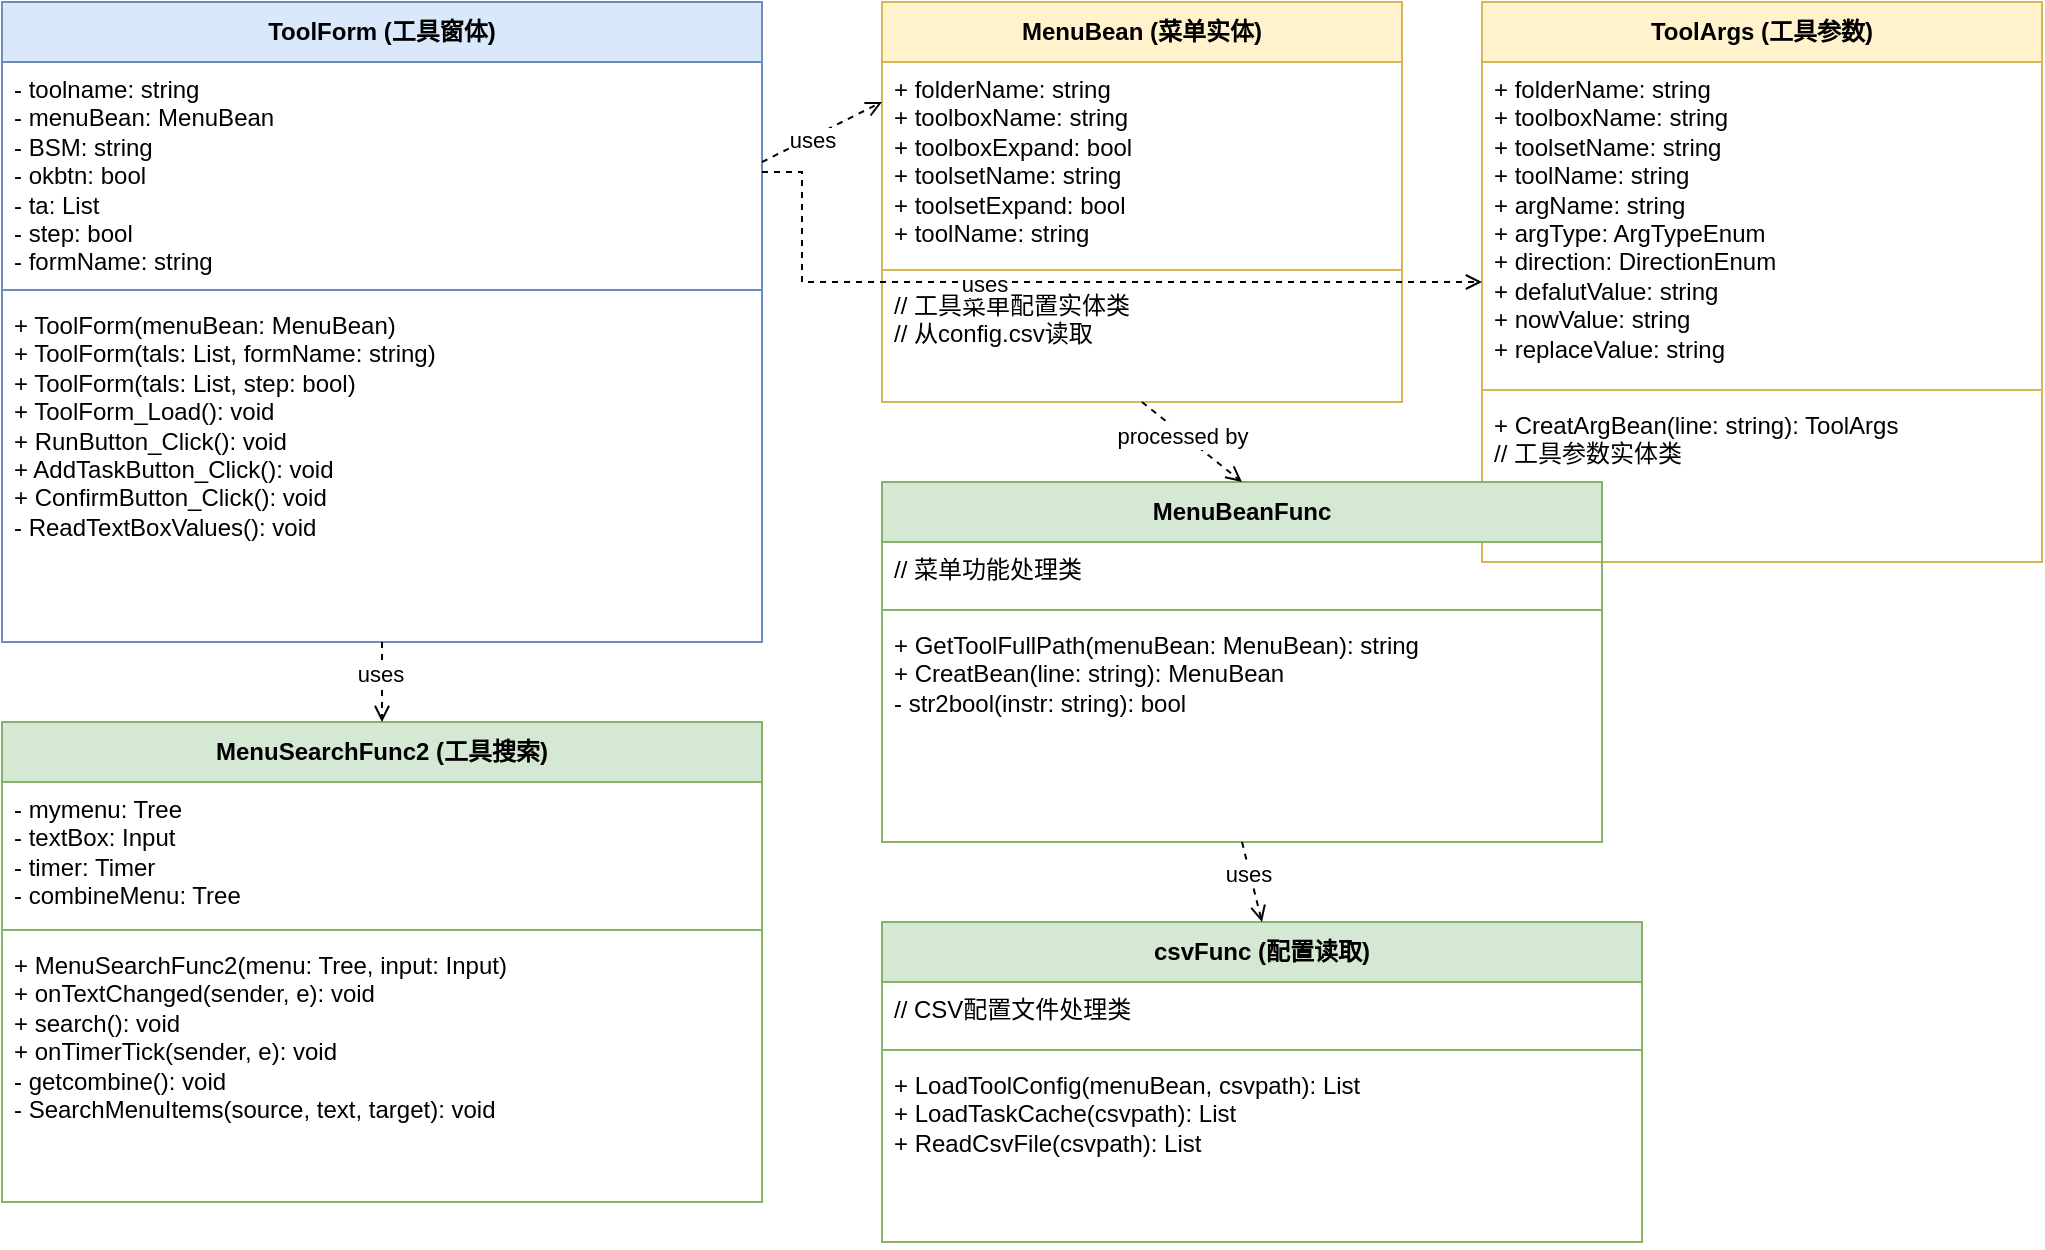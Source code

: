 <mxfile version="22.0.0" type="device">
  <diagram name="质检工具模块" id="tool-module">
    <mxGraphModel dx="1422" dy="794" grid="1" gridSize="10" guides="1" tooltips="1" connect="1" arrows="1" fold="1" page="1" pageScale="1" pageWidth="1169" pageHeight="827" math="0" shadow="0">
      <root>
        <mxCell id="0" />
        <mxCell id="1" parent="0" />
        
        <!-- ToolForm 类 -->
        <mxCell id="ToolForm" value="&lt;b&gt;ToolForm (工具窗体)&lt;/b&gt;" style="swimlane;fontStyle=0;childLayout=stackLayout;horizontal=1;startSize=30;horizontalStack=0;resizeParent=1;resizeParentMax=0;resizeLast=0;collapsible=1;marginBottom=0;whiteSpace=wrap;html=1;fillColor=#dae8fc;strokeColor=#6c8ebf;" vertex="1" parent="1">
          <mxGeometry x="40" y="40" width="380" height="320" as="geometry" />
        </mxCell>
        <mxCell id="ToolForm-fields" value="- toolname: string&#xa;- menuBean: MenuBean&#xa;- BSM: string&#xa;- okbtn: bool&#xa;- ta: List&lt;ToolArgs&gt;&#xa;- step: bool&#xa;- formName: string" style="text;strokeColor=none;fillColor=none;align=left;verticalAlign=top;spacingLeft=4;spacingRight=4;overflow=hidden;rotatable=0;points=[[0,0.5],[1,0.5]];portConstraint=eastwest;whiteSpace=wrap;html=1;" vertex="1" parent="ToolForm">
          <mxGeometry y="30" width="380" height="110" as="geometry" />
        </mxCell>
        <mxCell id="ToolForm-line" value="" style="line;strokeWidth=1;fillColor=none;align=left;verticalAlign=middle;spacingTop=-1;spacingLeft=3;spacingRight=3;rotatable=0;labelPosition=right;points=[];portConstraint=eastwest;strokeColor=inherit;" vertex="1" parent="ToolForm">
          <mxGeometry y="140" width="380" height="8" as="geometry" />
        </mxCell>
        <mxCell id="ToolForm-methods" value="+ ToolForm(menuBean: MenuBean)&#xa;+ ToolForm(tals: List&lt;ToolArgs&gt;, formName: string)&#xa;+ ToolForm(tals: List&lt;ToolArgs&gt;, step: bool)&#xa;+ ToolForm_Load(): void&#xa;+ RunButton_Click(): void&#xa;+ AddTaskButton_Click(): void&#xa;+ ConfirmButton_Click(): void&#xa;- ReadTextBoxValues(): void" style="text;strokeColor=none;fillColor=none;align=left;verticalAlign=top;spacingLeft=4;spacingRight=4;overflow=hidden;rotatable=0;points=[[0,0.5],[1,0.5]];portConstraint=eastwest;whiteSpace=wrap;html=1;" vertex="1" parent="ToolForm">
          <mxGeometry y="148" width="380" height="172" as="geometry" />
        </mxCell>
        
        <!-- MenuBean 类 -->
        <mxCell id="MenuBean" value="&lt;b&gt;MenuBean (菜单实体)&lt;/b&gt;" style="swimlane;fontStyle=0;childLayout=stackLayout;horizontal=1;startSize=30;horizontalStack=0;resizeParent=1;resizeParentMax=0;resizeLast=0;collapsible=1;marginBottom=0;whiteSpace=wrap;html=1;fillColor=#fff2cc;strokeColor=#d6b656;" vertex="1" parent="1">
          <mxGeometry x="480" y="40" width="260" height="200" as="geometry" />
        </mxCell>
        <mxCell id="MenuBean-fields" value="+ folderName: string&#xa;+ toolboxName: string&#xa;+ toolboxExpand: bool&#xa;+ toolsetName: string&#xa;+ toolsetExpand: bool&#xa;+ toolName: string" style="text;strokeColor=none;fillColor=none;align=left;verticalAlign=top;spacingLeft=4;spacingRight=4;overflow=hidden;rotatable=0;points=[[0,0.5],[1,0.5]];portConstraint=eastwest;whiteSpace=wrap;html=1;" vertex="1" parent="MenuBean">
          <mxGeometry y="30" width="260" height="100" as="geometry" />
        </mxCell>
        <mxCell id="MenuBean-line" value="" style="line;strokeWidth=1;fillColor=none;align=left;verticalAlign=middle;spacingTop=-1;spacingLeft=3;spacingRight=3;rotatable=0;labelPosition=right;points=[];portConstraint=eastwest;strokeColor=inherit;" vertex="1" parent="MenuBean">
          <mxGeometry y="130" width="260" height="8" as="geometry" />
        </mxCell>
        <mxCell id="MenuBean-methods" value="// 工具菜单配置实体类&#xa;// 从config.csv读取" style="text;strokeColor=none;fillColor=none;align=left;verticalAlign=top;spacingLeft=4;spacingRight=4;overflow=hidden;rotatable=0;points=[[0,0.5],[1,0.5]];portConstraint=eastwest;whiteSpace=wrap;html=1;" vertex="1" parent="MenuBean">
          <mxGeometry y="138" width="260" height="62" as="geometry" />
        </mxCell>
        
        <!-- ToolArgs 类 -->
        <mxCell id="ToolArgs" value="&lt;b&gt;ToolArgs (工具参数)&lt;/b&gt;" style="swimlane;fontStyle=0;childLayout=stackLayout;horizontal=1;startSize=30;horizontalStack=0;resizeParent=1;resizeParentMax=0;resizeLast=0;collapsible=1;marginBottom=0;whiteSpace=wrap;html=1;fillColor=#fff2cc;strokeColor=#d6b656;" vertex="1" parent="1">
          <mxGeometry x="780" y="40" width="280" height="280" as="geometry" />
        </mxCell>
        <mxCell id="ToolArgs-fields" value="+ folderName: string&#xa;+ toolboxName: string&#xa;+ toolsetName: string&#xa;+ toolName: string&#xa;+ argName: string&#xa;+ argType: ArgTypeEnum&#xa;+ direction: DirectionEnum&#xa;+ defalutValue: string&#xa;+ nowValue: string&#xa;+ replaceValue: string" style="text;strokeColor=none;fillColor=none;align=left;verticalAlign=top;spacingLeft=4;spacingRight=4;overflow=hidden;rotatable=0;points=[[0,0.5],[1,0.5]];portConstraint=eastwest;whiteSpace=wrap;html=1;" vertex="1" parent="ToolArgs">
          <mxGeometry y="30" width="280" height="160" as="geometry" />
        </mxCell>
        <mxCell id="ToolArgs-line" value="" style="line;strokeWidth=1;fillColor=none;align=left;verticalAlign=middle;spacingTop=-1;spacingLeft=3;spacingRight=3;rotatable=0;labelPosition=right;points=[];portConstraint=eastwest;strokeColor=inherit;" vertex="1" parent="ToolArgs">
          <mxGeometry y="190" width="280" height="8" as="geometry" />
        </mxCell>
        <mxCell id="ToolArgs-methods" value="+ CreatArgBean(line: string): ToolArgs&#xa;// 工具参数实体类" style="text;strokeColor=none;fillColor=none;align=left;verticalAlign=top;spacingLeft=4;spacingRight=4;overflow=hidden;rotatable=0;points=[[0,0.5],[1,0.5]];portConstraint=eastwest;whiteSpace=wrap;html=1;" vertex="1" parent="ToolArgs">
          <mxGeometry y="198" width="280" height="82" as="geometry" />
        </mxCell>
        
        <!-- MenuBeanFunc 类 -->
        <mxCell id="MenuBeanFunc" value="&lt;b&gt;MenuBeanFunc&lt;/b&gt;" style="swimlane;fontStyle=0;childLayout=stackLayout;horizontal=1;startSize=30;horizontalStack=0;resizeParent=1;resizeParentMax=0;resizeLast=0;collapsible=1;marginBottom=0;whiteSpace=wrap;html=1;fillColor=#d5e8d4;strokeColor=#82b366;" vertex="1" parent="1">
          <mxGeometry x="480" y="280" width="360" height="180" as="geometry" />
        </mxCell>
        <mxCell id="MenuBeanFunc-fields" value="// 菜单功能处理类" style="text;strokeColor=none;fillColor=none;align=left;verticalAlign=top;spacingLeft=4;spacingRight=4;overflow=hidden;rotatable=0;points=[[0,0.5],[1,0.5]];portConstraint=eastwest;whiteSpace=wrap;html=1;" vertex="1" parent="MenuBeanFunc">
          <mxGeometry y="30" width="360" height="30" as="geometry" />
        </mxCell>
        <mxCell id="MenuBeanFunc-line" value="" style="line;strokeWidth=1;fillColor=none;align=left;verticalAlign=middle;spacingTop=-1;spacingLeft=3;spacingRight=3;rotatable=0;labelPosition=right;points=[];portConstraint=eastwest;strokeColor=inherit;" vertex="1" parent="MenuBeanFunc">
          <mxGeometry y="60" width="360" height="8" as="geometry" />
        </mxCell>
        <mxCell id="MenuBeanFunc-methods" value="+ GetToolFullPath(menuBean: MenuBean): string&#xa;+ CreatBean(line: string): MenuBean&#xa;- str2bool(instr: string): bool" style="text;strokeColor=none;fillColor=none;align=left;verticalAlign=top;spacingLeft=4;spacingRight=4;overflow=hidden;rotatable=0;points=[[0,0.5],[1,0.5]];portConstraint=eastwest;whiteSpace=wrap;html=1;" vertex="1" parent="MenuBeanFunc">
          <mxGeometry y="68" width="360" height="112" as="geometry" />
        </mxCell>
        
        <!-- MenuSearchFunc2 类 -->
        <mxCell id="MenuSearchFunc2" value="&lt;b&gt;MenuSearchFunc2 (工具搜索)&lt;/b&gt;" style="swimlane;fontStyle=0;childLayout=stackLayout;horizontal=1;startSize=30;horizontalStack=0;resizeParent=1;resizeParentMax=0;resizeLast=0;collapsible=1;marginBottom=0;whiteSpace=wrap;html=1;fillColor=#d5e8d4;strokeColor=#82b366;" vertex="1" parent="1">
          <mxGeometry x="40" y="400" width="380" height="240" as="geometry" />
        </mxCell>
        <mxCell id="MenuSearchFunc2-fields" value="- mymenu: Tree&#xa;- textBox: Input&#xa;- timer: Timer&#xa;- combineMenu: Tree" style="text;strokeColor=none;fillColor=none;align=left;verticalAlign=top;spacingLeft=4;spacingRight=4;overflow=hidden;rotatable=0;points=[[0,0.5],[1,0.5]];portConstraint=eastwest;whiteSpace=wrap;html=1;" vertex="1" parent="MenuSearchFunc2">
          <mxGeometry y="30" width="380" height="70" as="geometry" />
        </mxCell>
        <mxCell id="MenuSearchFunc2-line" value="" style="line;strokeWidth=1;fillColor=none;align=left;verticalAlign=middle;spacingTop=-1;spacingLeft=3;spacingRight=3;rotatable=0;labelPosition=right;points=[];portConstraint=eastwest;strokeColor=inherit;" vertex="1" parent="MenuSearchFunc2">
          <mxGeometry y="100" width="380" height="8" as="geometry" />
        </mxCell>
        <mxCell id="MenuSearchFunc2-methods" value="+ MenuSearchFunc2(menu: Tree, input: Input)&#xa;+ onTextChanged(sender, e): void&#xa;+ search(): void&#xa;+ onTimerTick(sender, e): void&#xa;- getcombine(): void&#xa;- SearchMenuItems(source, text, target): void" style="text;strokeColor=none;fillColor=none;align=left;verticalAlign=top;spacingLeft=4;spacingRight=4;overflow=hidden;rotatable=0;points=[[0,0.5],[1,0.5]];portConstraint=eastwest;whiteSpace=wrap;html=1;" vertex="1" parent="MenuSearchFunc2">
          <mxGeometry y="108" width="380" height="132" as="geometry" />
        </mxCell>
        
        <!-- csvFunc 类 -->
        <mxCell id="csvFunc" value="&lt;b&gt;csvFunc (配置读取)&lt;/b&gt;" style="swimlane;fontStyle=0;childLayout=stackLayout;horizontal=1;startSize=30;horizontalStack=0;resizeParent=1;resizeParentMax=0;resizeLast=0;collapsible=1;marginBottom=0;whiteSpace=wrap;html=1;fillColor=#d5e8d4;strokeColor=#82b366;" vertex="1" parent="1">
          <mxGeometry x="480" y="500" width="380" height="160" as="geometry" />
        </mxCell>
        <mxCell id="csvFunc-fields" value="// CSV配置文件处理类" style="text;strokeColor=none;fillColor=none;align=left;verticalAlign=top;spacingLeft=4;spacingRight=4;overflow=hidden;rotatable=0;points=[[0,0.5],[1,0.5]];portConstraint=eastwest;whiteSpace=wrap;html=1;" vertex="1" parent="csvFunc">
          <mxGeometry y="30" width="380" height="30" as="geometry" />
        </mxCell>
        <mxCell id="csvFunc-line" value="" style="line;strokeWidth=1;fillColor=none;align=left;verticalAlign=middle;spacingTop=-1;spacingLeft=3;spacingRight=3;rotatable=0;labelPosition=right;points=[];portConstraint=eastwest;strokeColor=inherit;" vertex="1" parent="csvFunc">
          <mxGeometry y="60" width="380" height="8" as="geometry" />
        </mxCell>
        <mxCell id="csvFunc-methods" value="+ LoadToolConfig(menuBean, csvpath): List&lt;string&gt;&#xa;+ LoadTaskCache(csvpath): List&lt;ToolArgs&gt;&#xa;+ ReadCsvFile(csvpath): List&lt;string&gt;" style="text;strokeColor=none;fillColor=none;align=left;verticalAlign=top;spacingLeft=4;spacingRight=4;overflow=hidden;rotatable=0;points=[[0,0.5],[1,0.5]];portConstraint=eastwest;whiteSpace=wrap;html=1;" vertex="1" parent="csvFunc">
          <mxGeometry y="68" width="380" height="92" as="geometry" />
        </mxCell>
        
        <!-- 关系箭头 -->
        <mxCell id="rel1" value="" style="endArrow=open;endFill=0;dashed=1;html=1;rounded=0;exitX=1;exitY=0.25;exitDx=0;exitDy=0;entryX=0;entryY=0.25;entryDx=0;entryDy=0;" edge="1" parent="1" source="ToolForm" target="MenuBean">
          <mxGeometry width="50" height="50" relative="1" as="geometry">
            <mxPoint x="600" y="400" as="sourcePoint" />
            <mxPoint x="650" y="350" as="targetPoint" />
          </mxGeometry>
        </mxCell>
        <mxCell id="rel1-label" value="uses" style="edgeLabel;html=1;align=center;verticalAlign=middle;resizable=0;points=[];" vertex="1" connectable="0" parent="rel1">
          <mxGeometry x="-0.2" y="-1" relative="1" as="geometry">
            <mxPoint as="offset" />
          </mxGeometry>
        </mxCell>
        
        <mxCell id="rel2" value="" style="endArrow=open;endFill=0;dashed=1;html=1;rounded=0;exitX=1;exitY=0.5;exitDx=0;exitDy=0;entryX=0;entryY=0.5;entryDx=0;entryDy=0;" edge="1" parent="1" source="ToolForm-fields" target="ToolArgs">
          <mxGeometry width="50" height="50" relative="1" as="geometry">
            <mxPoint x="600" y="400" as="sourcePoint" />
            <mxPoint x="650" y="350" as="targetPoint" />
            <Array as="points">
              <mxPoint x="440" y="125" />
              <mxPoint x="440" y="180" />
            </Array>
          </mxGeometry>
        </mxCell>
        <mxCell id="rel2-label" value="uses" style="edgeLabel;html=1;align=center;verticalAlign=middle;resizable=0;points=[];" vertex="1" connectable="0" parent="rel2">
          <mxGeometry x="-0.2" y="-1" relative="1" as="geometry">
            <mxPoint as="offset" />
          </mxGeometry>
        </mxCell>
        
        <mxCell id="rel3" value="" style="endArrow=open;endFill=0;dashed=1;html=1;rounded=0;exitX=0.5;exitY=1;exitDx=0;exitDy=0;entryX=0.5;entryY=0;entryDx=0;entryDy=0;" edge="1" parent="1" source="ToolForm" target="MenuSearchFunc2">
          <mxGeometry width="50" height="50" relative="1" as="geometry">
            <mxPoint x="300" y="450" as="sourcePoint" />
            <mxPoint x="350" y="400" as="targetPoint" />
          </mxGeometry>
        </mxCell>
        <mxCell id="rel3-label" value="uses" style="edgeLabel;html=1;align=center;verticalAlign=middle;resizable=0;points=[];" vertex="1" connectable="0" parent="rel3">
          <mxGeometry x="-0.2" y="-1" relative="1" as="geometry">
            <mxPoint as="offset" />
          </mxGeometry>
        </mxCell>
        
        <mxCell id="rel4" value="" style="endArrow=open;endFill=0;dashed=1;html=1;rounded=0;exitX=0.5;exitY=1;exitDx=0;exitDy=0;entryX=0.5;entryY=0;entryDx=0;entryDy=0;" edge="1" parent="1" source="MenuBean" target="MenuBeanFunc">
          <mxGeometry width="50" height="50" relative="1" as="geometry">
            <mxPoint x="500" y="350" as="sourcePoint" />
            <mxPoint x="550" y="300" as="targetPoint" />
          </mxGeometry>
        </mxCell>
        <mxCell id="rel4-label" value="processed by" style="edgeLabel;html=1;align=center;verticalAlign=middle;resizable=0;points=[];" vertex="1" connectable="0" parent="rel4">
          <mxGeometry x="-0.2" y="-1" relative="1" as="geometry">
            <mxPoint as="offset" />
          </mxGeometry>
        </mxCell>
        
        <mxCell id="rel5" value="" style="endArrow=open;endFill=0;dashed=1;html=1;rounded=0;exitX=0.5;exitY=1;exitDx=0;exitDy=0;entryX=0.5;entryY=0;entryDx=0;entryDy=0;" edge="1" parent="1" source="MenuBeanFunc" target="csvFunc">
          <mxGeometry width="50" height="50" relative="1" as="geometry">
            <mxPoint x="500" y="550" as="sourcePoint" />
            <mxPoint x="550" y="500" as="targetPoint" />
          </mxGeometry>
        </mxCell>
        <mxCell id="rel5-label" value="uses" style="edgeLabel;html=1;align=center;verticalAlign=middle;resizable=0;points=[];" vertex="1" connectable="0" parent="rel5">
          <mxGeometry x="-0.2" y="-1" relative="1" as="geometry">
            <mxPoint as="offset" />
          </mxGeometry>
        </mxCell>
        
      </root>
    </mxGraphModel>
  </diagram>
</mxfile>